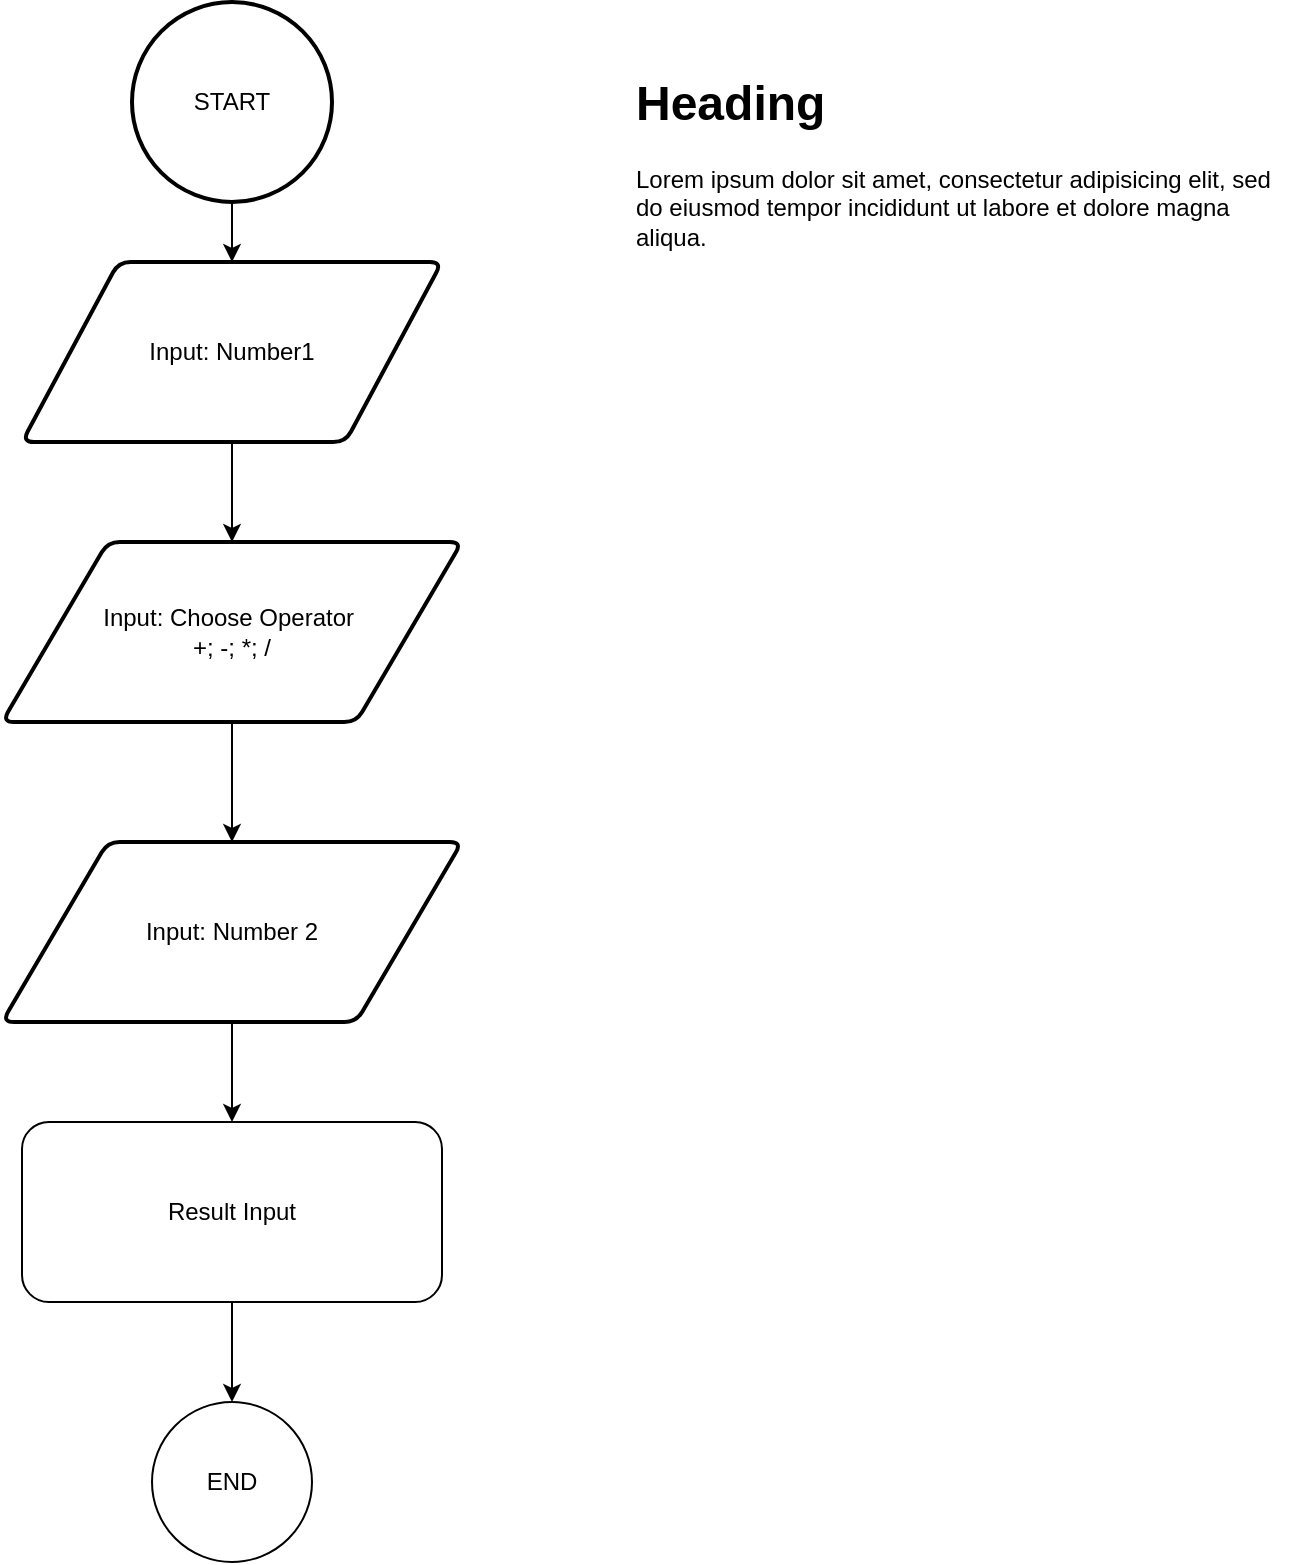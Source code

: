 <mxfile version="28.1.2">
  <diagram name="Seite-1" id="nH3mlHsepWCuroxPU7WZ">
    <mxGraphModel dx="983" dy="580" grid="1" gridSize="10" guides="1" tooltips="1" connect="1" arrows="1" fold="1" page="1" pageScale="1" pageWidth="827" pageHeight="1169" math="0" shadow="0">
      <root>
        <mxCell id="0" />
        <mxCell id="1" parent="0" />
        <mxCell id="6QaBot7R_VpHeY8Crr8U-8" value="" style="edgeStyle=orthogonalEdgeStyle;rounded=0;orthogonalLoop=1;jettySize=auto;html=1;" edge="1" parent="1" source="6QaBot7R_VpHeY8Crr8U-1" target="6QaBot7R_VpHeY8Crr8U-2">
          <mxGeometry relative="1" as="geometry" />
        </mxCell>
        <mxCell id="6QaBot7R_VpHeY8Crr8U-1" value="START" style="strokeWidth=2;html=1;shape=mxgraph.flowchart.start_2;whiteSpace=wrap;" vertex="1" parent="1">
          <mxGeometry x="140" y="40" width="100" height="100" as="geometry" />
        </mxCell>
        <mxCell id="6QaBot7R_VpHeY8Crr8U-9" value="" style="edgeStyle=orthogonalEdgeStyle;rounded=0;orthogonalLoop=1;jettySize=auto;html=1;" edge="1" parent="1" source="6QaBot7R_VpHeY8Crr8U-2" target="6QaBot7R_VpHeY8Crr8U-3">
          <mxGeometry relative="1" as="geometry" />
        </mxCell>
        <mxCell id="6QaBot7R_VpHeY8Crr8U-2" value="Input: Number1" style="shape=parallelogram;html=1;strokeWidth=2;perimeter=parallelogramPerimeter;whiteSpace=wrap;rounded=1;arcSize=12;size=0.23;" vertex="1" parent="1">
          <mxGeometry x="85" y="170" width="210" height="90" as="geometry" />
        </mxCell>
        <mxCell id="6QaBot7R_VpHeY8Crr8U-10" value="" style="edgeStyle=orthogonalEdgeStyle;rounded=0;orthogonalLoop=1;jettySize=auto;html=1;" edge="1" parent="1" source="6QaBot7R_VpHeY8Crr8U-3" target="6QaBot7R_VpHeY8Crr8U-4">
          <mxGeometry relative="1" as="geometry" />
        </mxCell>
        <mxCell id="6QaBot7R_VpHeY8Crr8U-3" value="Input: Choose Operator&amp;nbsp;&lt;br&gt;+; -; *; /" style="shape=parallelogram;html=1;strokeWidth=2;perimeter=parallelogramPerimeter;whiteSpace=wrap;rounded=1;arcSize=12;size=0.23;" vertex="1" parent="1">
          <mxGeometry x="75" y="310" width="230" height="90" as="geometry" />
        </mxCell>
        <mxCell id="6QaBot7R_VpHeY8Crr8U-11" value="" style="edgeStyle=orthogonalEdgeStyle;rounded=0;orthogonalLoop=1;jettySize=auto;html=1;" edge="1" parent="1" source="6QaBot7R_VpHeY8Crr8U-4" target="6QaBot7R_VpHeY8Crr8U-6">
          <mxGeometry relative="1" as="geometry" />
        </mxCell>
        <mxCell id="6QaBot7R_VpHeY8Crr8U-4" value="Input: Number 2" style="shape=parallelogram;html=1;strokeWidth=2;perimeter=parallelogramPerimeter;whiteSpace=wrap;rounded=1;arcSize=12;size=0.23;" vertex="1" parent="1">
          <mxGeometry x="75" y="460" width="230" height="90" as="geometry" />
        </mxCell>
        <mxCell id="6QaBot7R_VpHeY8Crr8U-12" value="" style="edgeStyle=orthogonalEdgeStyle;rounded=0;orthogonalLoop=1;jettySize=auto;html=1;" edge="1" parent="1" source="6QaBot7R_VpHeY8Crr8U-6" target="6QaBot7R_VpHeY8Crr8U-7">
          <mxGeometry relative="1" as="geometry" />
        </mxCell>
        <mxCell id="6QaBot7R_VpHeY8Crr8U-6" value="Result Input" style="rounded=1;whiteSpace=wrap;html=1;" vertex="1" parent="1">
          <mxGeometry x="85" y="600" width="210" height="90" as="geometry" />
        </mxCell>
        <mxCell id="6QaBot7R_VpHeY8Crr8U-7" value="END" style="ellipse;whiteSpace=wrap;html=1;aspect=fixed;" vertex="1" parent="1">
          <mxGeometry x="150" y="740" width="80" height="80" as="geometry" />
        </mxCell>
        <mxCell id="6QaBot7R_VpHeY8Crr8U-14" value="&lt;h1 style=&quot;margin-top: 0px;&quot;&gt;Heading&lt;/h1&gt;&lt;p&gt;Lorem ipsum dolor sit amet, consectetur adipisicing elit, sed do eiusmod tempor incididunt ut labore et dolore magna aliqua.&lt;/p&gt;" style="text;html=1;whiteSpace=wrap;overflow=hidden;rounded=0;" vertex="1" parent="1">
          <mxGeometry x="390" y="70" width="330" height="290" as="geometry" />
        </mxCell>
      </root>
    </mxGraphModel>
  </diagram>
</mxfile>
